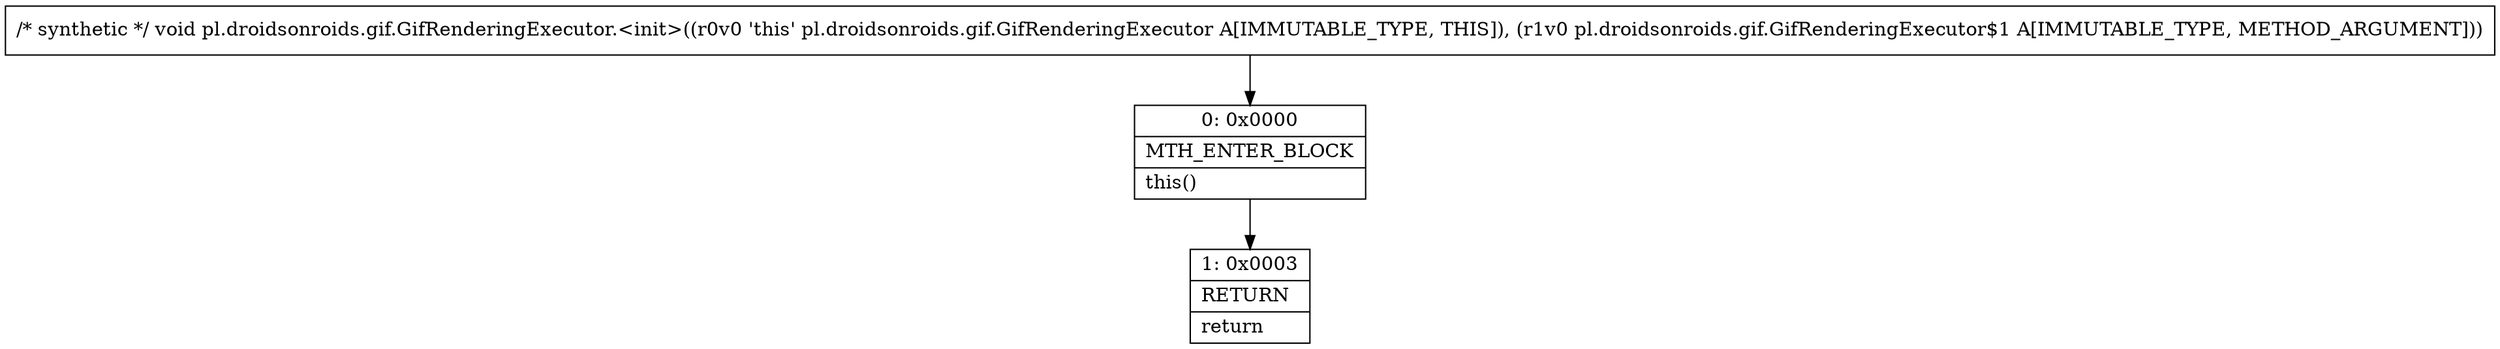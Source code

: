digraph "CFG forpl.droidsonroids.gif.GifRenderingExecutor.\<init\>(Lpl\/droidsonroids\/gif\/GifRenderingExecutor$1;)V" {
Node_0 [shape=record,label="{0\:\ 0x0000|MTH_ENTER_BLOCK\l|this()\l}"];
Node_1 [shape=record,label="{1\:\ 0x0003|RETURN\l|return\l}"];
MethodNode[shape=record,label="{\/* synthetic *\/ void pl.droidsonroids.gif.GifRenderingExecutor.\<init\>((r0v0 'this' pl.droidsonroids.gif.GifRenderingExecutor A[IMMUTABLE_TYPE, THIS]), (r1v0 pl.droidsonroids.gif.GifRenderingExecutor$1 A[IMMUTABLE_TYPE, METHOD_ARGUMENT])) }"];
MethodNode -> Node_0;
Node_0 -> Node_1;
}

